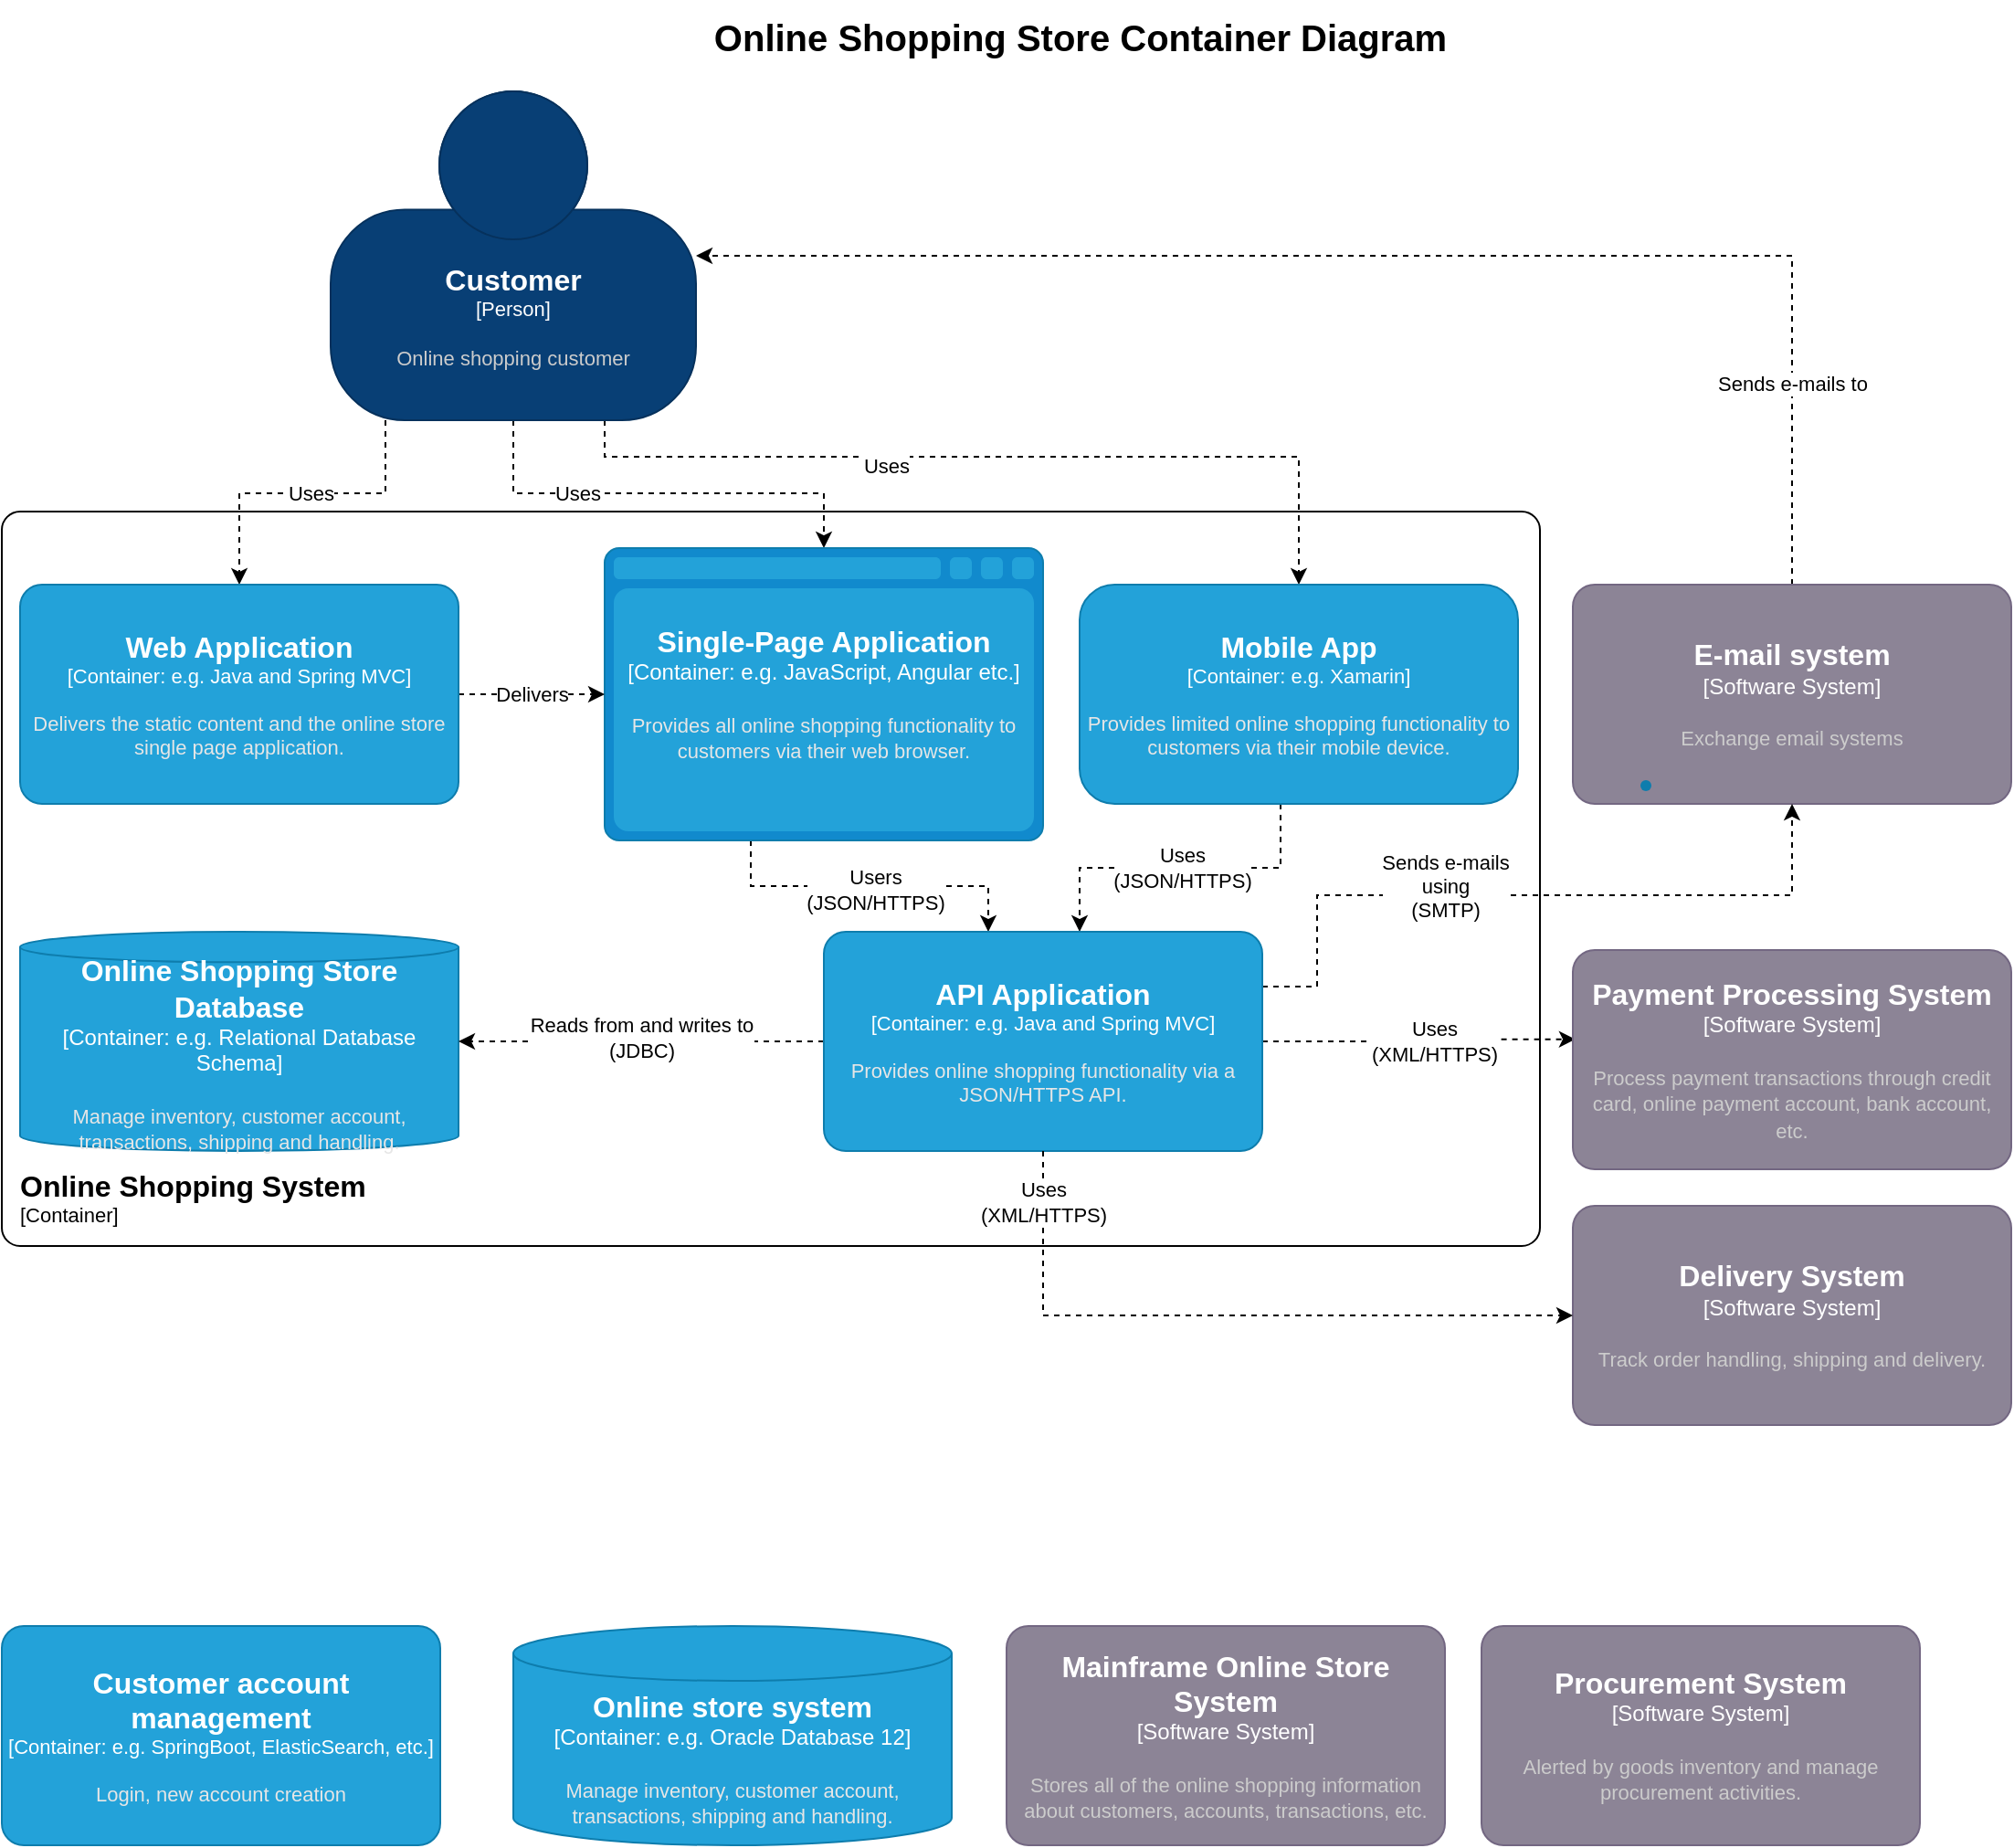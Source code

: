 <mxfile version="21.3.8" type="github">
  <diagram name="Page-1" id="yp5jNijQndmHEWcq4SC4">
    <mxGraphModel dx="1706" dy="926" grid="1" gridSize="10" guides="1" tooltips="1" connect="1" arrows="1" fold="1" page="0" pageScale="1" pageWidth="850" pageHeight="1100" math="0" shadow="0">
      <root>
        <mxCell id="0" />
        <mxCell id="1" parent="0" />
        <object placeholders="1" c4Name="Online Shopping System" c4Type="ContainerScopeBoundary" c4Application="Container" label="&lt;font style=&quot;font-size: 16px&quot;&gt;&lt;b&gt;&lt;div style=&quot;text-align: left&quot;&gt;%c4Name%&lt;/div&gt;&lt;/b&gt;&lt;/font&gt;&lt;div style=&quot;text-align: left&quot;&gt;[%c4Application%]&lt;/div&gt;" id="X2hODw-FPxanyZTp_kP2-3">
          <mxCell style="rounded=1;fontSize=11;whiteSpace=wrap;html=1;arcSize=20;labelBackgroundColor=none;align=left;verticalAlign=bottom;labelBorderColor=none;spacingTop=0;spacing=10;metaEdit=1;rotatable=0;perimeter=rectanglePerimeter;noLabel=0;labelPadding=0;allowArrows=0;connectable=0;expand=0;recursiveResize=0;editable=1;pointerEvents=0;absoluteArcSize=1;points=[[0.25,0,0],[0.5,0,0],[0.75,0,0],[1,0.25,0],[1,0.5,0],[1,0.75,0],[0.75,1,0],[0.5,1,0],[0.25,1,0],[0,0.75,0],[0,0.5,0],[0,0.25,0]];" parent="1" vertex="1">
            <mxGeometry x="20" y="320" width="842" height="402" as="geometry" />
          </mxCell>
        </object>
        <mxCell id="X2hODw-FPxanyZTp_kP2-32" value="" style="edgeStyle=orthogonalEdgeStyle;rounded=0;orthogonalLoop=1;jettySize=auto;html=1;dashed=1;" parent="1" source="8uQ226lPDVV-KqSJFuzb-2" target="X2hODw-FPxanyZTp_kP2-6" edge="1">
          <mxGeometry relative="1" as="geometry">
            <Array as="points">
              <mxPoint x="230" y="310" />
              <mxPoint x="150" y="310" />
            </Array>
          </mxGeometry>
        </mxCell>
        <mxCell id="X2hODw-FPxanyZTp_kP2-35" value="Uses" style="edgeLabel;html=1;align=center;verticalAlign=middle;resizable=0;points=[];" parent="X2hODw-FPxanyZTp_kP2-32" vertex="1" connectable="0">
          <mxGeometry x="-0.052" y="-8" relative="1" as="geometry">
            <mxPoint x="-1" y="8" as="offset" />
          </mxGeometry>
        </mxCell>
        <mxCell id="X2hODw-FPxanyZTp_kP2-33" value="" style="edgeStyle=orthogonalEdgeStyle;rounded=0;orthogonalLoop=1;jettySize=auto;html=1;entryX=0.5;entryY=0;entryDx=0;entryDy=0;entryPerimeter=0;dashed=1;" parent="1" source="8uQ226lPDVV-KqSJFuzb-2" target="X2hODw-FPxanyZTp_kP2-1" edge="1">
          <mxGeometry relative="1" as="geometry">
            <Array as="points">
              <mxPoint x="300" y="310" />
              <mxPoint x="470" y="310" />
            </Array>
          </mxGeometry>
        </mxCell>
        <mxCell id="X2hODw-FPxanyZTp_kP2-36" value="Uses" style="edgeLabel;html=1;align=center;verticalAlign=middle;resizable=0;points=[];" parent="X2hODw-FPxanyZTp_kP2-33" vertex="1" connectable="0">
          <mxGeometry x="-0.376" relative="1" as="geometry">
            <mxPoint as="offset" />
          </mxGeometry>
        </mxCell>
        <mxCell id="X2hODw-FPxanyZTp_kP2-34" value="" style="edgeStyle=orthogonalEdgeStyle;rounded=0;orthogonalLoop=1;jettySize=auto;html=1;entryX=0.5;entryY=0;entryDx=0;entryDy=0;entryPerimeter=0;exitX=0.75;exitY=1;exitDx=0;exitDy=0;exitPerimeter=0;dashed=1;" parent="1" source="8uQ226lPDVV-KqSJFuzb-2" target="X2hODw-FPxanyZTp_kP2-8" edge="1">
          <mxGeometry relative="1" as="geometry">
            <Array as="points">
              <mxPoint x="350" y="290" />
              <mxPoint x="730" y="290" />
            </Array>
          </mxGeometry>
        </mxCell>
        <mxCell id="X2hODw-FPxanyZTp_kP2-37" value="Uses" style="edgeLabel;html=1;align=center;verticalAlign=middle;resizable=0;points=[];" parent="X2hODw-FPxanyZTp_kP2-34" vertex="1" connectable="0">
          <mxGeometry x="0.073" y="-5" relative="1" as="geometry">
            <mxPoint x="-78" as="offset" />
          </mxGeometry>
        </mxCell>
        <object placeholders="1" c4Name="Customer" c4Type="Person" c4Description="Online shopping customer" label="&lt;font style=&quot;font-size: 16px&quot;&gt;&lt;b&gt;%c4Name%&lt;/b&gt;&lt;/font&gt;&lt;div&gt;[%c4Type%]&lt;/div&gt;&lt;br&gt;&lt;div&gt;&lt;font style=&quot;font-size: 11px&quot;&gt;&lt;font color=&quot;#cccccc&quot;&gt;%c4Description%&lt;/font&gt;&lt;/div&gt;" id="8uQ226lPDVV-KqSJFuzb-2">
          <mxCell style="html=1;fontSize=11;dashed=0;whiteSpace=wrap;fillColor=#083F75;strokeColor=#06315C;fontColor=#ffffff;shape=mxgraph.c4.person2;align=center;metaEdit=1;points=[[0.5,0,0],[1,0.5,0],[1,0.75,0],[0.75,1,0],[0.5,1,0],[0.25,1,0],[0,0.75,0],[0,0.5,0]];resizable=0;" parent="1" vertex="1">
            <mxGeometry x="200" y="90" width="200" height="180" as="geometry" />
          </mxCell>
        </object>
        <object placeholders="1" c4Type="Online store system" c4Container="Container" c4Technology="e.g. Oracle Database 12" c4Description="Manage inventory, customer account, transactions, shipping and handling." label="&lt;font style=&quot;font-size: 16px&quot;&gt;&lt;b&gt;%c4Type%&lt;/b&gt;&lt;/font&gt;&lt;div&gt;[%c4Container%:&amp;nbsp;%c4Technology%]&lt;/div&gt;&lt;br&gt;&lt;div&gt;&lt;font style=&quot;font-size: 11px&quot;&gt;&lt;font color=&quot;#E6E6E6&quot;&gt;%c4Description%&lt;/font&gt;&lt;/div&gt;" id="8uQ226lPDVV-KqSJFuzb-4">
          <mxCell style="shape=cylinder3;size=15;whiteSpace=wrap;html=1;boundedLbl=1;rounded=0;labelBackgroundColor=none;fillColor=#23A2D9;fontSize=12;fontColor=#ffffff;align=center;strokeColor=#0E7DAD;metaEdit=1;points=[[0.5,0,0],[1,0.25,0],[1,0.5,0],[1,0.75,0],[0.5,1,0],[0,0.75,0],[0,0.5,0],[0,0.25,0]];resizable=0;" parent="1" vertex="1">
            <mxGeometry x="300" y="930" width="240" height="120" as="geometry" />
          </mxCell>
        </object>
        <object placeholders="1" c4Name="Customer account management" c4Type="Container" c4Technology="e.g. SpringBoot, ElasticSearch, etc." c4Description="Login, new account creation" label="&lt;font style=&quot;font-size: 16px&quot;&gt;&lt;b&gt;%c4Name%&lt;/b&gt;&lt;/font&gt;&lt;div&gt;[%c4Type%: %c4Technology%]&lt;/div&gt;&lt;br&gt;&lt;div&gt;&lt;font style=&quot;font-size: 11px&quot;&gt;&lt;font color=&quot;#E6E6E6&quot;&gt;%c4Description%&lt;/font&gt;&lt;/div&gt;" id="8uQ226lPDVV-KqSJFuzb-5">
          <mxCell style="rounded=1;whiteSpace=wrap;html=1;fontSize=11;labelBackgroundColor=none;fillColor=#23A2D9;fontColor=#ffffff;align=center;arcSize=10;strokeColor=#0E7DAD;metaEdit=1;resizable=0;points=[[0.25,0,0],[0.5,0,0],[0.75,0,0],[1,0.25,0],[1,0.5,0],[1,0.75,0],[0.75,1,0],[0.5,1,0],[0.25,1,0],[0,0.75,0],[0,0.5,0],[0,0.25,0]];" parent="1" vertex="1">
            <mxGeometry x="20" y="930" width="240" height="120" as="geometry" />
          </mxCell>
        </object>
        <mxCell id="X2hODw-FPxanyZTp_kP2-16" value="" style="edgeStyle=orthogonalEdgeStyle;rounded=0;orthogonalLoop=1;jettySize=auto;html=1;dashed=1;" parent="1" edge="1">
          <mxGeometry relative="1" as="geometry">
            <mxPoint x="430" y="500" as="sourcePoint" />
            <mxPoint x="560" y="550" as="targetPoint" />
            <Array as="points">
              <mxPoint x="430" y="525" />
              <mxPoint x="560" y="525" />
            </Array>
          </mxGeometry>
        </mxCell>
        <mxCell id="X2hODw-FPxanyZTp_kP2-18" value="Users&lt;br&gt;(JSON/HTTPS)" style="edgeLabel;html=1;align=center;verticalAlign=middle;resizable=0;points=[];" parent="X2hODw-FPxanyZTp_kP2-16" vertex="1" connectable="0">
          <mxGeometry x="0.031" y="-2" relative="1" as="geometry">
            <mxPoint as="offset" />
          </mxGeometry>
        </mxCell>
        <object placeholders="1" c4Type="Single-Page Application" c4Container="Container" c4Technology="e.g. JavaScript, Angular etc." c4Description="Provides all online shopping functionality to customers via their web browser." label="&lt;font style=&quot;font-size: 16px&quot;&gt;&lt;b&gt;%c4Type%&lt;/b&gt;&lt;/font&gt;&lt;div&gt;[%c4Container%:&amp;nbsp;%c4Technology%]&lt;/div&gt;&lt;br&gt;&lt;div&gt;&lt;font style=&quot;font-size: 11px&quot;&gt;&lt;font color=&quot;#E6E6E6&quot;&gt;%c4Description%&lt;/font&gt;&lt;/div&gt;" id="X2hODw-FPxanyZTp_kP2-1">
          <mxCell style="shape=mxgraph.c4.webBrowserContainer2;whiteSpace=wrap;html=1;boundedLbl=1;rounded=0;labelBackgroundColor=none;strokeColor=#118ACD;fillColor=#23A2D9;strokeColor=#118ACD;strokeColor2=#0E7DAD;fontSize=12;fontColor=#ffffff;align=center;metaEdit=1;points=[[0.5,0,0],[1,0.25,0],[1,0.5,0],[1,0.75,0],[0.5,1,0],[0,0.75,0],[0,0.5,0],[0,0.25,0]];resizable=0;" parent="1" vertex="1">
            <mxGeometry x="350" y="340" width="240" height="160" as="geometry" />
          </mxCell>
        </object>
        <mxCell id="X2hODw-FPxanyZTp_kP2-30" value="" style="edgeStyle=orthogonalEdgeStyle;rounded=0;orthogonalLoop=1;jettySize=auto;html=1;entryX=1;entryY=0.5;entryDx=0;entryDy=0;entryPerimeter=0;dashed=1;" parent="1" source="X2hODw-FPxanyZTp_kP2-2" target="8uQ226lPDVV-KqSJFuzb-2" edge="1">
          <mxGeometry relative="1" as="geometry">
            <mxPoint x="1010" y="270" as="targetPoint" />
            <Array as="points">
              <mxPoint x="1000" y="180" />
            </Array>
          </mxGeometry>
        </mxCell>
        <mxCell id="X2hODw-FPxanyZTp_kP2-31" value="Sends e-mails to" style="edgeLabel;html=1;align=center;verticalAlign=middle;resizable=0;points=[];" parent="X2hODw-FPxanyZTp_kP2-30" vertex="1" connectable="0">
          <mxGeometry x="0.221" y="-1" relative="1" as="geometry">
            <mxPoint x="296" y="71" as="offset" />
          </mxGeometry>
        </mxCell>
        <object placeholders="1" c4Name="E-mail system" c4Type="Software System" c4Description="Exchange email systems" label="&lt;font style=&quot;font-size: 16px&quot;&gt;&lt;b&gt;%c4Name%&lt;/b&gt;&lt;/font&gt;&lt;div&gt;[%c4Type%]&lt;/div&gt;&lt;br&gt;&lt;div&gt;&lt;font style=&quot;font-size: 11px&quot;&gt;&lt;font color=&quot;#cccccc&quot;&gt;%c4Description%&lt;/font&gt;&lt;/div&gt;" id="X2hODw-FPxanyZTp_kP2-2">
          <mxCell style="rounded=1;whiteSpace=wrap;html=1;labelBackgroundColor=none;fillColor=#8C8496;fontColor=#ffffff;align=center;arcSize=10;strokeColor=#736782;metaEdit=1;resizable=0;points=[[0.25,0,0],[0.5,0,0],[0.75,0,0],[1,0.25,0],[1,0.5,0],[1,0.75,0],[0.75,1,0],[0.5,1,0],[0.25,1,0],[0,0.75,0],[0,0.5,0],[0,0.25,0]];" parent="1" vertex="1">
            <mxGeometry x="880" y="360" width="240" height="120" as="geometry" />
          </mxCell>
        </object>
        <object placeholders="1" c4Name="Mainframe Online Store System" c4Type="Software System" c4Description="Stores all of the online shopping information about customers, accounts, transactions, etc." label="&lt;font style=&quot;font-size: 16px&quot;&gt;&lt;b&gt;%c4Name%&lt;/b&gt;&lt;/font&gt;&lt;div&gt;[%c4Type%]&lt;/div&gt;&lt;br&gt;&lt;div&gt;&lt;font style=&quot;font-size: 11px&quot;&gt;&lt;font color=&quot;#cccccc&quot;&gt;%c4Description%&lt;/font&gt;&lt;/div&gt;" id="X2hODw-FPxanyZTp_kP2-4">
          <mxCell style="rounded=1;whiteSpace=wrap;html=1;labelBackgroundColor=none;fillColor=#8C8496;fontColor=#ffffff;align=center;arcSize=10;strokeColor=#736782;metaEdit=1;resizable=0;points=[[0.25,0,0],[0.5,0,0],[0.75,0,0],[1,0.25,0],[1,0.5,0],[1,0.75,0],[0.75,1,0],[0.5,1,0],[0.25,1,0],[0,0.75,0],[0,0.5,0],[0,0.25,0]];" parent="1" vertex="1">
            <mxGeometry x="570" y="930" width="240" height="120" as="geometry" />
          </mxCell>
        </object>
        <object placeholders="1" c4Type="Online Shopping Store Database" c4Container="Container" c4Technology="e.g. Relational Database Schema" c4Description="Manage inventory, customer account, transactions, shipping and handling." label="&lt;font style=&quot;font-size: 16px&quot;&gt;&lt;b&gt;%c4Type%&lt;/b&gt;&lt;/font&gt;&lt;div&gt;[%c4Container%:&amp;nbsp;%c4Technology%]&lt;/div&gt;&lt;br&gt;&lt;div&gt;&lt;font style=&quot;font-size: 11px&quot;&gt;&lt;font color=&quot;#E6E6E6&quot;&gt;%c4Description%&lt;/font&gt;&lt;/div&gt;" id="X2hODw-FPxanyZTp_kP2-5">
          <mxCell style="shape=cylinder3;size=8.333;whiteSpace=wrap;html=1;boundedLbl=1;rounded=0;labelBackgroundColor=none;fillColor=#23A2D9;fontSize=12;fontColor=#ffffff;align=center;strokeColor=#0E7DAD;metaEdit=1;points=[[0.5,0,0],[1,0.25,0],[1,0.5,0],[1,0.75,0],[0.5,1,0],[0,0.75,0],[0,0.5,0],[0,0.25,0]];resizable=0;" parent="1" vertex="1">
            <mxGeometry x="30" y="550" width="240" height="120" as="geometry" />
          </mxCell>
        </object>
        <mxCell id="X2hODw-FPxanyZTp_kP2-19" value="Delivers" style="edgeStyle=orthogonalEdgeStyle;rounded=0;orthogonalLoop=1;jettySize=auto;html=1;dashed=1;" parent="1" source="X2hODw-FPxanyZTp_kP2-6" target="X2hODw-FPxanyZTp_kP2-1" edge="1">
          <mxGeometry relative="1" as="geometry" />
        </mxCell>
        <object placeholders="1" c4Name="Web Application" c4Type="Container" c4Technology="e.g. Java and Spring MVC" c4Description="Delivers the static content and the online store single page application." label="&lt;font style=&quot;font-size: 16px&quot;&gt;&lt;b&gt;%c4Name%&lt;/b&gt;&lt;/font&gt;&lt;div&gt;[%c4Type%: %c4Technology%]&lt;/div&gt;&lt;br&gt;&lt;div&gt;&lt;font style=&quot;font-size: 11px&quot;&gt;&lt;font color=&quot;#E6E6E6&quot;&gt;%c4Description%&lt;/font&gt;&lt;/div&gt;" id="X2hODw-FPxanyZTp_kP2-6">
          <mxCell style="rounded=1;whiteSpace=wrap;html=1;fontSize=11;labelBackgroundColor=none;fillColor=#23A2D9;fontColor=#ffffff;align=center;arcSize=10;strokeColor=#0E7DAD;metaEdit=1;resizable=0;points=[[0.25,0,0],[0.5,0,0],[0.75,0,0],[1,0.25,0],[1,0.5,0],[1,0.75,0],[0.75,1,0],[0.5,1,0],[0.25,1,0],[0,0.75,0],[0,0.5,0],[0,0.25,0]];" parent="1" vertex="1">
            <mxGeometry x="30" y="360" width="240" height="120" as="geometry" />
          </mxCell>
        </object>
        <mxCell id="X2hODw-FPxanyZTp_kP2-17" value="" style="edgeStyle=orthogonalEdgeStyle;rounded=0;orthogonalLoop=1;jettySize=auto;html=1;dashed=1;" parent="1" edge="1">
          <mxGeometry relative="1" as="geometry">
            <mxPoint x="720" y="480" as="sourcePoint" />
            <mxPoint x="610" y="550" as="targetPoint" />
            <Array as="points">
              <mxPoint x="720" y="515" />
              <mxPoint x="610" y="515" />
            </Array>
          </mxGeometry>
        </mxCell>
        <mxCell id="X2hODw-FPxanyZTp_kP2-20" value="Uses&lt;br&gt;(JSON/HTTPS)" style="edgeLabel;html=1;align=center;verticalAlign=middle;resizable=0;points=[];" parent="X2hODw-FPxanyZTp_kP2-17" vertex="1" connectable="0">
          <mxGeometry x="-0.565" y="2" relative="1" as="geometry">
            <mxPoint x="-50" y="-2" as="offset" />
          </mxGeometry>
        </mxCell>
        <object placeholders="1" c4Name="Mobile App" c4Type="Container" c4Technology="e.g. Xamarin" c4Description="Provides limited online shopping functionality to customers via their mobile device." label="&lt;font style=&quot;font-size: 16px&quot;&gt;&lt;b&gt;%c4Name%&lt;/b&gt;&lt;/font&gt;&lt;div&gt;[%c4Type%: %c4Technology%]&lt;/div&gt;&lt;br&gt;&lt;div&gt;&lt;font style=&quot;font-size: 11px&quot;&gt;&lt;font color=&quot;#E6E6E6&quot;&gt;%c4Description%&lt;/font&gt;&lt;/div&gt;" id="X2hODw-FPxanyZTp_kP2-8">
          <mxCell style="rounded=1;whiteSpace=wrap;html=1;fontSize=11;labelBackgroundColor=none;fillColor=#23A2D9;fontColor=#ffffff;align=center;arcSize=16;strokeColor=#0E7DAD;metaEdit=1;resizable=0;points=[[0.25,0,0],[0.5,0,0],[0.75,0,0],[1,0.25,0],[1,0.5,0],[1,0.75,0],[0.75,1,0],[0.5,1,0],[0.25,1,0],[0,0.75,0],[0,0.5,0],[0,0.25,0]];glass=0;shadow=0;" parent="1" vertex="1">
            <mxGeometry x="610" y="360" width="240" height="120" as="geometry" />
          </mxCell>
        </object>
        <mxCell id="X2hODw-FPxanyZTp_kP2-26" value="" style="edgeStyle=orthogonalEdgeStyle;rounded=0;orthogonalLoop=1;jettySize=auto;html=1;dashed=1;exitX=1;exitY=0.25;exitDx=0;exitDy=0;exitPerimeter=0;" parent="1" source="X2hODw-FPxanyZTp_kP2-15" edge="1">
          <mxGeometry relative="1" as="geometry">
            <mxPoint x="1000" y="480" as="targetPoint" />
            <Array as="points">
              <mxPoint x="740" y="580" />
              <mxPoint x="740" y="530" />
              <mxPoint x="1000" y="530" />
            </Array>
          </mxGeometry>
        </mxCell>
        <mxCell id="X2hODw-FPxanyZTp_kP2-27" value="Sends e-mails&lt;br&gt;using&lt;br&gt;(SMTP)" style="edgeLabel;html=1;align=center;verticalAlign=middle;resizable=0;points=[];" parent="X2hODw-FPxanyZTp_kP2-26" vertex="1" connectable="0">
          <mxGeometry x="0.697" relative="1" as="geometry">
            <mxPoint x="-181" y="-5" as="offset" />
          </mxGeometry>
        </mxCell>
        <mxCell id="X2hODw-FPxanyZTp_kP2-39" value="" style="edgeStyle=orthogonalEdgeStyle;rounded=0;orthogonalLoop=1;jettySize=auto;html=1;entryX=1;entryY=0.5;entryDx=0;entryDy=0;entryPerimeter=0;dashed=1;" parent="1" source="X2hODw-FPxanyZTp_kP2-15" target="X2hODw-FPxanyZTp_kP2-5" edge="1">
          <mxGeometry relative="1" as="geometry">
            <mxPoint x="330.0" y="610" as="targetPoint" />
          </mxGeometry>
        </mxCell>
        <mxCell id="X2hODw-FPxanyZTp_kP2-40" value="Reads from and writes to&lt;br&gt;(JDBC)" style="edgeLabel;html=1;align=center;verticalAlign=middle;resizable=0;points=[];" parent="X2hODw-FPxanyZTp_kP2-39" vertex="1" connectable="0">
          <mxGeometry x="-0.003" y="-2" relative="1" as="geometry">
            <mxPoint x="-1" as="offset" />
          </mxGeometry>
        </mxCell>
        <mxCell id="X2hODw-FPxanyZTp_kP2-54" value="" style="edgeStyle=orthogonalEdgeStyle;rounded=0;orthogonalLoop=1;jettySize=auto;html=1;entryX=0.006;entryY=0.407;entryDx=0;entryDy=0;entryPerimeter=0;dashed=1;" parent="1" source="X2hODw-FPxanyZTp_kP2-15" target="X2hODw-FPxanyZTp_kP2-52" edge="1">
          <mxGeometry relative="1" as="geometry">
            <mxPoint x="790" y="610" as="targetPoint" />
          </mxGeometry>
        </mxCell>
        <mxCell id="X2hODw-FPxanyZTp_kP2-55" value="Uses&lt;br&gt;(XML/HTTPS)" style="edgeLabel;html=1;align=center;verticalAlign=middle;resizable=0;points=[];" parent="X2hODw-FPxanyZTp_kP2-54" vertex="1" connectable="0">
          <mxGeometry x="0.112" y="-1" relative="1" as="geometry">
            <mxPoint x="-1" as="offset" />
          </mxGeometry>
        </mxCell>
        <object placeholders="1" c4Name="API Application" c4Type="Container" c4Technology="e.g. Java and Spring MVC" c4Description="Provides online shopping functionality via a JSON/HTTPS API." label="&lt;font style=&quot;font-size: 16px&quot;&gt;&lt;b&gt;%c4Name%&lt;/b&gt;&lt;/font&gt;&lt;div&gt;[%c4Type%: %c4Technology%]&lt;/div&gt;&lt;br&gt;&lt;div&gt;&lt;font style=&quot;font-size: 11px&quot;&gt;&lt;font color=&quot;#E6E6E6&quot;&gt;%c4Description%&lt;/font&gt;&lt;/div&gt;" id="X2hODw-FPxanyZTp_kP2-15">
          <mxCell style="rounded=1;whiteSpace=wrap;html=1;fontSize=11;labelBackgroundColor=none;fillColor=#23A2D9;fontColor=#ffffff;align=center;arcSize=10;strokeColor=#0E7DAD;metaEdit=1;resizable=0;points=[[0.25,0,0],[0.5,0,0],[0.75,0,0],[1,0.25,0],[1,0.5,0],[1,0.75,0],[0.75,1,0],[0.5,1,0],[0.25,1,0],[0,0.75,0],[0,0.5,0],[0,0.25,0]];" parent="1" vertex="1">
            <mxGeometry x="470" y="550" width="240" height="120" as="geometry" />
          </mxCell>
        </object>
        <mxCell id="X2hODw-FPxanyZTp_kP2-25" value="" style="shape=waypoint;sketch=0;size=6;pointerEvents=1;points=[];fillColor=#23A2D9;resizable=0;rotatable=0;perimeter=centerPerimeter;snapToPoint=1;fontSize=11;strokeColor=#0E7DAD;fontColor=#ffffff;rounded=1;labelBackgroundColor=none;arcSize=10;" parent="1" vertex="1">
          <mxGeometry x="910" y="460" width="20" height="20" as="geometry" />
        </mxCell>
        <mxCell id="X2hODw-FPxanyZTp_kP2-46" value="&lt;font style=&quot;font-size: 20px;&quot;&gt;&lt;b&gt;Online Shopping Store Container Diagram&lt;br&gt;&lt;/b&gt;&lt;/font&gt;" style="text;html=1;align=center;verticalAlign=middle;resizable=0;points=[];autosize=1;strokeColor=none;fillColor=none;" parent="1" vertex="1">
          <mxGeometry x="400" y="40" width="420" height="40" as="geometry" />
        </mxCell>
        <object placeholders="1" c4Name="Delivery System" c4Type="Software System" c4Description="Track order handling, shipping and delivery." label="&lt;font style=&quot;font-size: 16px&quot;&gt;&lt;b&gt;%c4Name%&lt;/b&gt;&lt;/font&gt;&lt;div&gt;[%c4Type%]&lt;/div&gt;&lt;br&gt;&lt;div&gt;&lt;font style=&quot;font-size: 11px&quot;&gt;&lt;font color=&quot;#cccccc&quot;&gt;%c4Description%&lt;/font&gt;&lt;/div&gt;" id="X2hODw-FPxanyZTp_kP2-47">
          <mxCell style="rounded=1;whiteSpace=wrap;html=1;labelBackgroundColor=none;fillColor=#8C8496;fontColor=#ffffff;align=center;arcSize=10;strokeColor=#736782;metaEdit=1;resizable=0;points=[[0.25,0,0],[0.5,0,0],[0.75,0,0],[1,0.25,0],[1,0.5,0],[1,0.75,0],[0.75,1,0],[0.5,1,0],[0.25,1,0],[0,0.75,0],[0,0.5,0],[0,0.25,0]];" parent="1" vertex="1">
            <mxGeometry x="880" y="700" width="240" height="120" as="geometry" />
          </mxCell>
        </object>
        <object placeholders="1" c4Name="Payment Processing System" c4Type="Software System" c4Description="Process payment transactions through credit card, online payment account, bank account, etc." label="&lt;font style=&quot;font-size: 16px&quot;&gt;&lt;b&gt;%c4Name%&lt;/b&gt;&lt;/font&gt;&lt;div&gt;[%c4Type%]&lt;/div&gt;&lt;br&gt;&lt;div&gt;&lt;font style=&quot;font-size: 11px&quot;&gt;&lt;font color=&quot;#cccccc&quot;&gt;%c4Description%&lt;/font&gt;&lt;/div&gt;" id="X2hODw-FPxanyZTp_kP2-52">
          <mxCell style="rounded=1;whiteSpace=wrap;html=1;labelBackgroundColor=none;fillColor=#8C8496;fontColor=#ffffff;align=center;arcSize=10;strokeColor=#736782;metaEdit=1;resizable=0;points=[[0.25,0,0],[0.5,0,0],[0.75,0,0],[1,0.25,0],[1,0.5,0],[1,0.75,0],[0.75,1,0],[0.5,1,0],[0.25,1,0],[0,0.75,0],[0,0.5,0],[0,0.25,0]];" parent="1" vertex="1">
            <mxGeometry x="880" y="560" width="240" height="120" as="geometry" />
          </mxCell>
        </object>
        <object placeholders="1" c4Name="Procurement System" c4Type="Software System" c4Description="Alerted by goods inventory and manage procurement activities." label="&lt;font style=&quot;font-size: 16px&quot;&gt;&lt;b&gt;%c4Name%&lt;/b&gt;&lt;/font&gt;&lt;div&gt;[%c4Type%]&lt;/div&gt;&lt;br&gt;&lt;div&gt;&lt;font style=&quot;font-size: 11px&quot;&gt;&lt;font color=&quot;#cccccc&quot;&gt;%c4Description%&lt;/font&gt;&lt;/div&gt;" id="QJgA8aApnEiVwI3UwghD-1">
          <mxCell style="rounded=1;whiteSpace=wrap;html=1;labelBackgroundColor=none;fillColor=#8C8496;fontColor=#ffffff;align=center;arcSize=10;strokeColor=#736782;metaEdit=1;resizable=0;points=[[0.25,0,0],[0.5,0,0],[0.75,0,0],[1,0.25,0],[1,0.5,0],[1,0.75,0],[0.75,1,0],[0.5,1,0],[0.25,1,0],[0,0.75,0],[0,0.5,0],[0,0.25,0]];" parent="1" vertex="1">
            <mxGeometry x="830" y="930" width="240" height="120" as="geometry" />
          </mxCell>
        </object>
        <mxCell id="anqKQHOU6EOErq6gOw2L-1" value="" style="edgeStyle=none;orthogonalLoop=1;jettySize=auto;html=1;rounded=0;entryX=0;entryY=0.5;entryDx=0;entryDy=0;entryPerimeter=0;exitX=0.5;exitY=1;exitDx=0;exitDy=0;exitPerimeter=0;dashed=1;" parent="1" source="X2hODw-FPxanyZTp_kP2-15" target="X2hODw-FPxanyZTp_kP2-47" edge="1">
          <mxGeometry width="100" relative="1" as="geometry">
            <mxPoint x="590" y="680" as="sourcePoint" />
            <mxPoint x="680" y="790" as="targetPoint" />
            <Array as="points">
              <mxPoint x="590" y="760" />
            </Array>
          </mxGeometry>
        </mxCell>
        <mxCell id="anqKQHOU6EOErq6gOw2L-2" value="Uses&lt;br&gt;(XML/HTTPS)" style="edgeLabel;html=1;align=center;verticalAlign=middle;resizable=0;points=[];" parent="anqKQHOU6EOErq6gOw2L-1" vertex="1" connectable="0">
          <mxGeometry x="-0.853" y="4" relative="1" as="geometry">
            <mxPoint x="-4" as="offset" />
          </mxGeometry>
        </mxCell>
      </root>
    </mxGraphModel>
  </diagram>
</mxfile>
